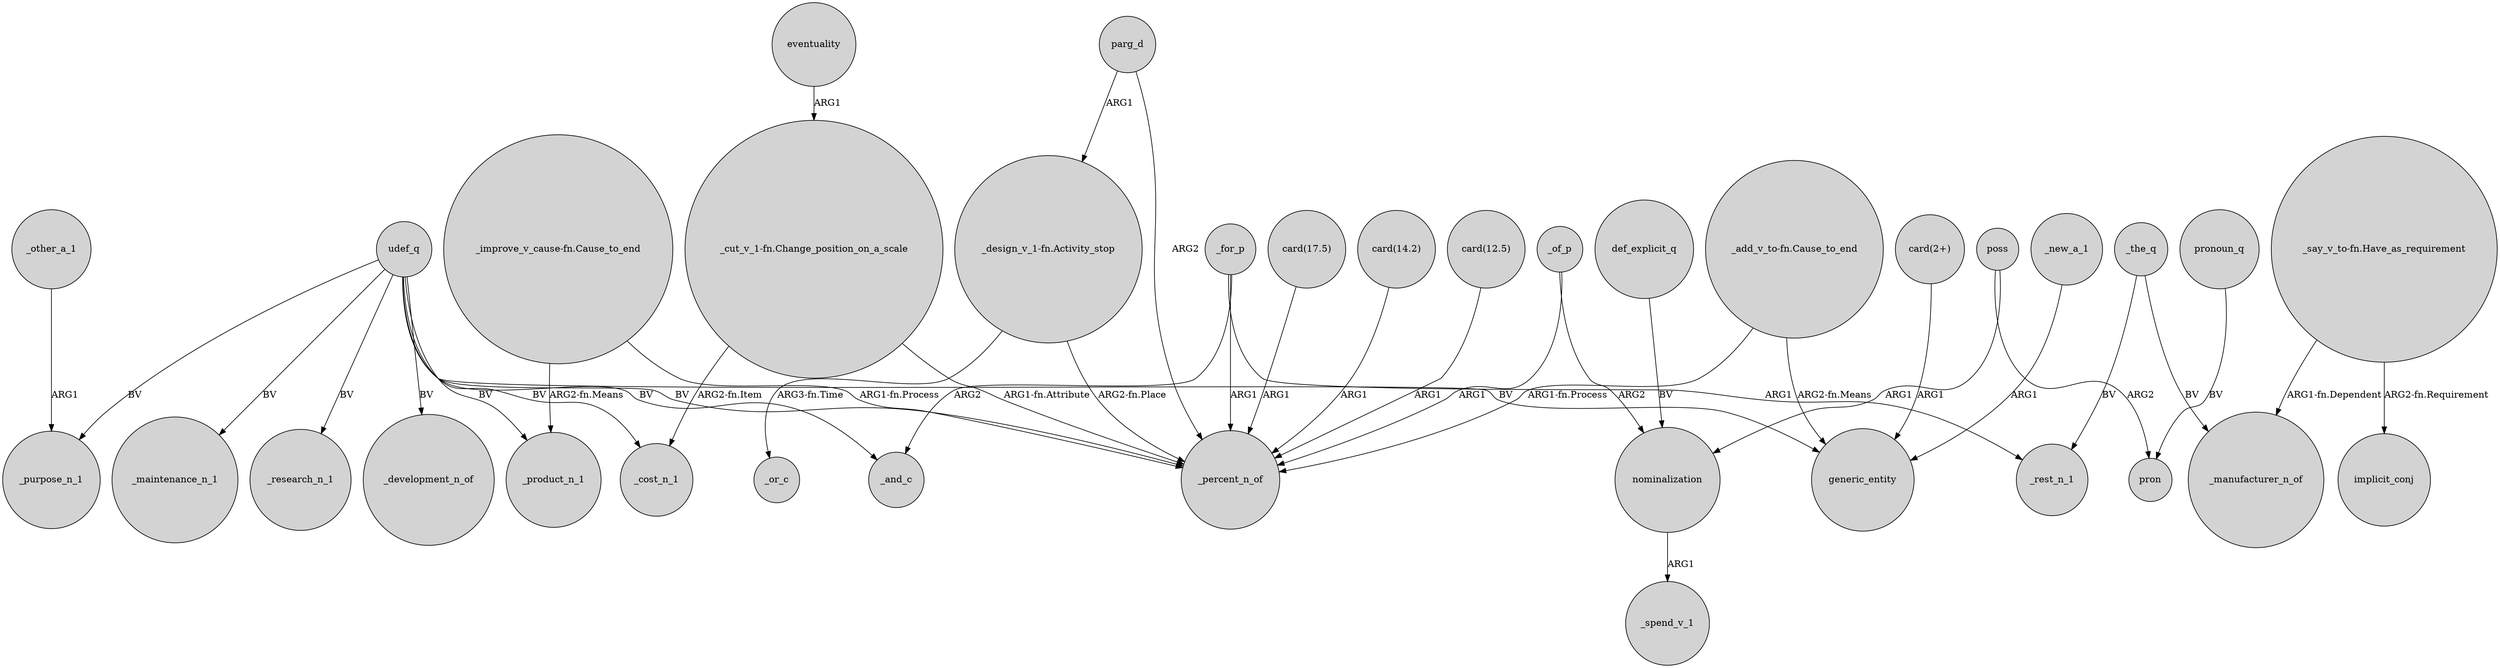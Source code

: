 digraph {
	node [shape=circle style=filled]
	"_improve_v_cause-fn.Cause_to_end" -> _product_n_1 [label="ARG2-fn.Means"]
	_other_a_1 -> _purpose_n_1 [label=ARG1]
	"card(17.5)" -> _percent_n_of [label=ARG1]
	"_design_v_1-fn.Activity_stop" -> _percent_n_of [label="ARG2-fn.Place"]
	"_cut_v_1-fn.Change_position_on_a_scale" -> _percent_n_of [label="ARG1-fn.Attribute"]
	udef_q -> _product_n_1 [label=BV]
	"card(2+)" -> generic_entity [label=ARG1]
	udef_q -> _and_c [label=BV]
	udef_q -> _purpose_n_1 [label=BV]
	_of_p -> _percent_n_of [label=ARG1]
	udef_q -> generic_entity [label=BV]
	poss -> nominalization [label=ARG1]
	"_say_v_to-fn.Have_as_requirement" -> _manufacturer_n_of [label="ARG1-fn.Dependent"]
	nominalization -> _spend_v_1 [label=ARG1]
	"_add_v_to-fn.Cause_to_end" -> generic_entity [label="ARG2-fn.Means"]
	_for_p -> _percent_n_of [label=ARG1]
	_of_p -> nominalization [label=ARG2]
	pronoun_q -> pron [label=BV]
	parg_d -> "_design_v_1-fn.Activity_stop" [label=ARG1]
	eventuality -> "_cut_v_1-fn.Change_position_on_a_scale" [label=ARG1]
	poss -> pron [label=ARG2]
	"_cut_v_1-fn.Change_position_on_a_scale" -> _cost_n_1 [label="ARG2-fn.Item"]
	udef_q -> _percent_n_of [label=BV]
	_new_a_1 -> generic_entity [label=ARG1]
	"card(14.2)" -> _percent_n_of [label=ARG1]
	udef_q -> _development_n_of [label=BV]
	"card(12.5)" -> _percent_n_of [label=ARG1]
	"_add_v_to-fn.Cause_to_end" -> _percent_n_of [label="ARG1-fn.Process"]
	_the_q -> _manufacturer_n_of [label=BV]
	_for_p -> _rest_n_1 [label=ARG1]
	udef_q -> _maintenance_n_1 [label=BV]
	"_improve_v_cause-fn.Cause_to_end" -> _percent_n_of [label="ARG1-fn.Process"]
	def_explicit_q -> nominalization [label=BV]
	parg_d -> _percent_n_of [label=ARG2]
	udef_q -> _research_n_1 [label=BV]
	"_say_v_to-fn.Have_as_requirement" -> implicit_conj [label="ARG2-fn.Requirement"]
	"_design_v_1-fn.Activity_stop" -> _or_c [label="ARG3-fn.Time"]
	_the_q -> _rest_n_1 [label=BV]
	udef_q -> _cost_n_1 [label=BV]
	_for_p -> _and_c [label=ARG2]
}
